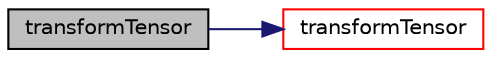 digraph "transformTensor"
{
  bgcolor="transparent";
  edge [fontname="Helvetica",fontsize="10",labelfontname="Helvetica",labelfontsize="10"];
  node [fontname="Helvetica",fontsize="10",shape=record];
  rankdir="LR";
  Node1567 [label="transformTensor",height=0.2,width=0.4,color="black", fillcolor="grey75", style="filled", fontcolor="black"];
  Node1567 -> Node1568 [color="midnightblue",fontsize="10",style="solid",fontname="Helvetica"];
  Node1568 [label="transformTensor",height=0.2,width=0.4,color="red",URL="$a26129.html#a28d18113b22f414be8701912faa1732a",tooltip="Transform tensor field using transformation tensorField. "];
}
